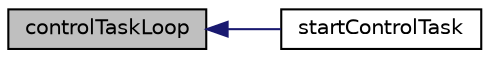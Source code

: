 digraph "controlTaskLoop"
{
  edge [fontname="Helvetica",fontsize="10",labelfontname="Helvetica",labelfontsize="10"];
  node [fontname="Helvetica",fontsize="10",shape=record];
  rankdir="LR";
  Node3 [label="controlTaskLoop",height=0.2,width=0.4,color="black", fillcolor="grey75", style="filled", fontcolor="black"];
  Node3 -> Node4 [dir="back",color="midnightblue",fontsize="10",style="solid",fontname="Helvetica"];
  Node4 [label="startControlTask",height=0.2,width=0.4,color="black", fillcolor="white", style="filled",URL="$control_task_8h.html#ad330e905c3c283b4df2e4576696af3f2"];
}
